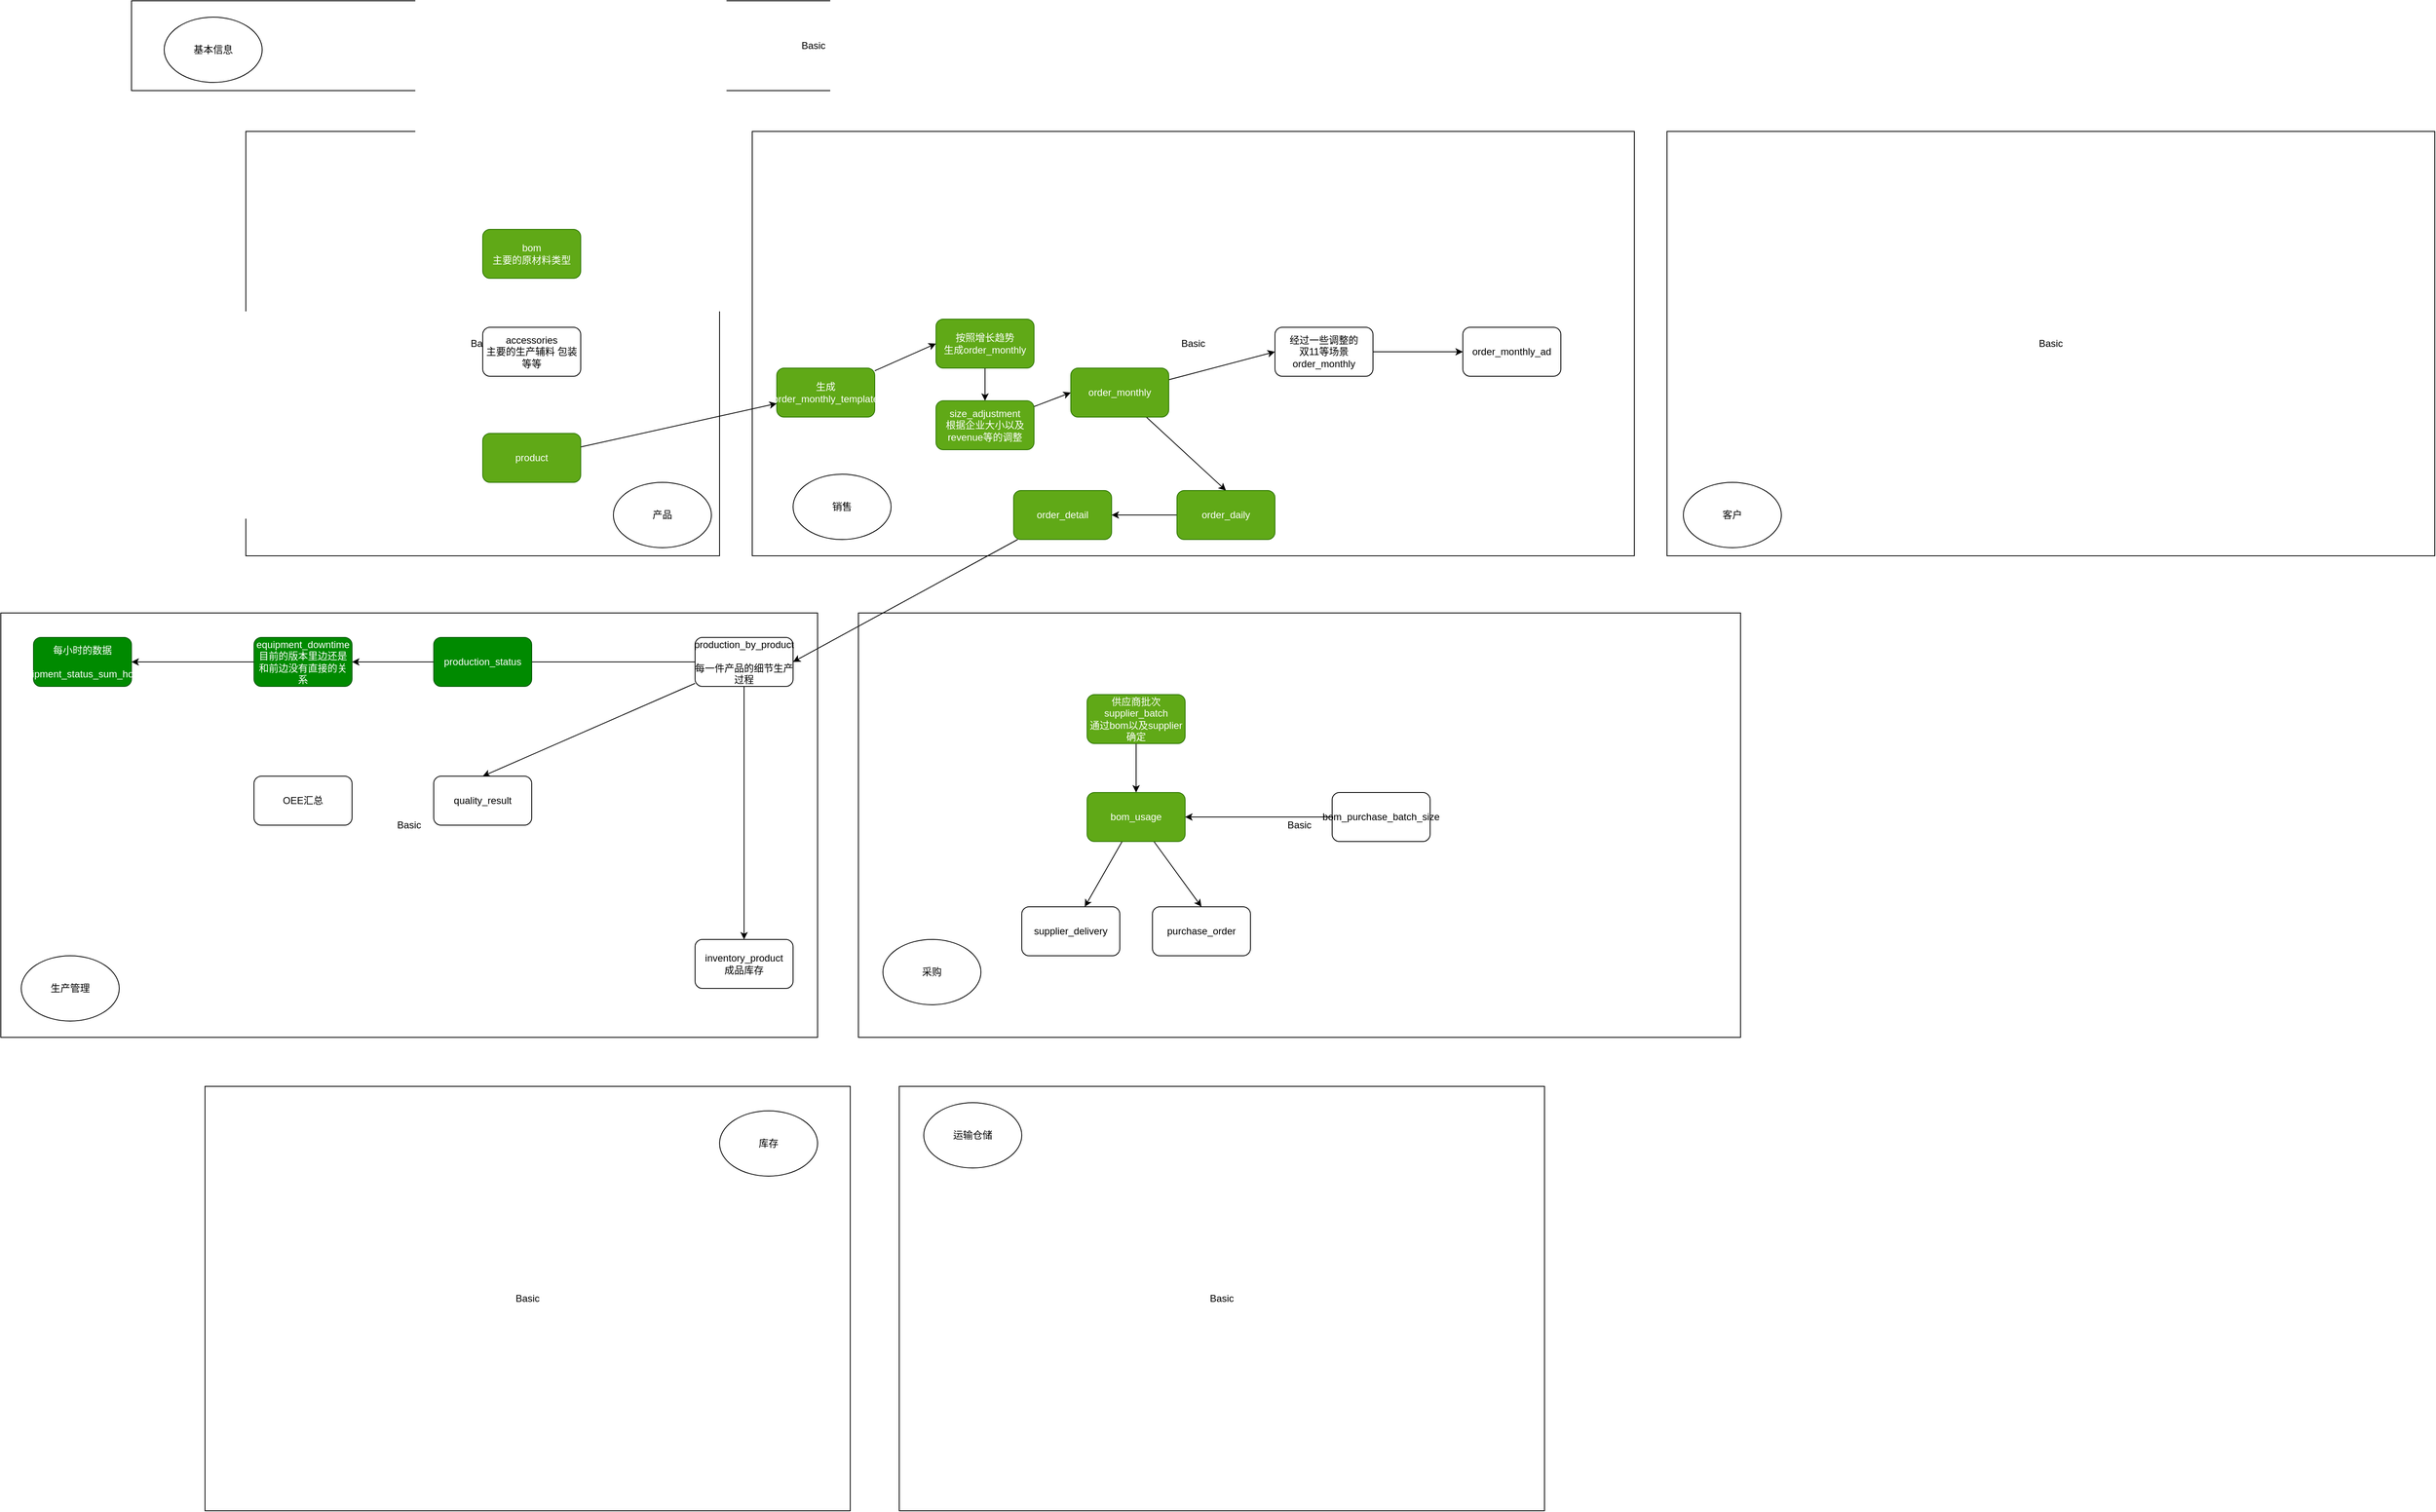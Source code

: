 <mxfile>
    <diagram id="VvcDA4hE2L22VD2zeNjT" name="Page-1">
        <mxGraphModel dx="3668" dy="2323" grid="1" gridSize="10" guides="1" tooltips="1" connect="1" arrows="1" fold="1" page="1" pageScale="1" pageWidth="850" pageHeight="1100" math="0" shadow="0">
            <root>
                <mxCell id="0"/>
                <mxCell id="1" parent="0"/>
                <mxCell id="62" value="Basic" style="rounded=0;whiteSpace=wrap;html=1;" vertex="1" parent="1">
                    <mxGeometry x="480" y="600" width="1080" height="520" as="geometry"/>
                </mxCell>
                <mxCell id="59" value="Basic" style="rounded=0;whiteSpace=wrap;html=1;" vertex="1" parent="1">
                    <mxGeometry x="-570" y="600" width="1000" height="520" as="geometry"/>
                </mxCell>
                <mxCell id="58" value="Basic" style="rounded=0;whiteSpace=wrap;html=1;" vertex="1" parent="1">
                    <mxGeometry x="350" y="10" width="1080" height="520" as="geometry"/>
                </mxCell>
                <mxCell id="55" value="Basic" style="rounded=0;whiteSpace=wrap;html=1;" vertex="1" parent="1">
                    <mxGeometry x="-270" y="10" width="580" height="520" as="geometry"/>
                </mxCell>
                <mxCell id="54" value="Basic" style="rounded=0;whiteSpace=wrap;html=1;" vertex="1" parent="1">
                    <mxGeometry x="-410" y="-150" width="1670" height="110" as="geometry"/>
                </mxCell>
                <mxCell id="22" style="edgeStyle=none;html=1;entryX=0;entryY=0.5;entryDx=0;entryDy=0;" parent="1" source="7" target="21" edge="1">
                    <mxGeometry relative="1" as="geometry"/>
                </mxCell>
                <mxCell id="7" value="生成&lt;br&gt;order_monthly_template" style="rounded=1;whiteSpace=wrap;html=1;fillColor=#60a917;fontColor=#ffffff;strokeColor=#2D7600;" parent="1" vertex="1">
                    <mxGeometry x="380" y="300" width="120" height="60" as="geometry"/>
                </mxCell>
                <mxCell id="20" style="edgeStyle=none;html=1;" parent="1" source="8" target="7" edge="1">
                    <mxGeometry relative="1" as="geometry"/>
                </mxCell>
                <mxCell id="8" value="product" style="rounded=1;whiteSpace=wrap;html=1;fillColor=#60a917;fontColor=#ffffff;strokeColor=#2D7600;" parent="1" vertex="1">
                    <mxGeometry x="20" y="380" width="120" height="60" as="geometry"/>
                </mxCell>
                <mxCell id="24" style="edgeStyle=none;html=1;entryX=0;entryY=0.5;entryDx=0;entryDy=0;" parent="1" source="9" target="10" edge="1">
                    <mxGeometry relative="1" as="geometry"/>
                </mxCell>
                <mxCell id="9" value="size_adjustment&lt;br&gt;根据企业大小以及revenue等的调整" style="rounded=1;whiteSpace=wrap;html=1;fillColor=#60a917;fontColor=#ffffff;strokeColor=#2D7600;" parent="1" vertex="1">
                    <mxGeometry x="575" y="340" width="120" height="60" as="geometry"/>
                </mxCell>
                <mxCell id="44" style="edgeStyle=none;html=1;entryX=0.5;entryY=0;entryDx=0;entryDy=0;" parent="1" source="10" target="16" edge="1">
                    <mxGeometry relative="1" as="geometry"/>
                </mxCell>
                <mxCell id="45" style="edgeStyle=none;html=1;entryX=0;entryY=0.5;entryDx=0;entryDy=0;" parent="1" source="10" target="15" edge="1">
                    <mxGeometry relative="1" as="geometry"/>
                </mxCell>
                <mxCell id="10" value="order_monthly" style="rounded=1;whiteSpace=wrap;html=1;fillColor=#60a917;fontColor=#ffffff;strokeColor=#2D7600;" parent="1" vertex="1">
                    <mxGeometry x="740" y="300" width="120" height="60" as="geometry"/>
                </mxCell>
                <mxCell id="26" style="edgeStyle=none;html=1;entryX=1;entryY=0.5;entryDx=0;entryDy=0;" parent="1" source="11" target="12" edge="1">
                    <mxGeometry relative="1" as="geometry"/>
                </mxCell>
                <mxCell id="11" value="order_detail" style="rounded=1;whiteSpace=wrap;html=1;fillColor=#60a917;fontColor=#ffffff;strokeColor=#2D7600;" parent="1" vertex="1">
                    <mxGeometry x="670" y="450" width="120" height="60" as="geometry"/>
                </mxCell>
                <mxCell id="27" style="edgeStyle=none;html=1;entryX=1;entryY=0.5;entryDx=0;entryDy=0;startArrow=none;" parent="1" source="50" target="18" edge="1">
                    <mxGeometry relative="1" as="geometry"/>
                </mxCell>
                <mxCell id="28" style="edgeStyle=none;html=1;entryX=0.5;entryY=0;entryDx=0;entryDy=0;" parent="1" source="12" target="19" edge="1">
                    <mxGeometry relative="1" as="geometry"/>
                </mxCell>
                <mxCell id="30" style="edgeStyle=none;html=1;entryX=0.5;entryY=0;entryDx=0;entryDy=0;" parent="1" source="12" target="13" edge="1">
                    <mxGeometry relative="1" as="geometry"/>
                </mxCell>
                <mxCell id="12" value="production_by_product&lt;br&gt;&lt;br&gt;每一件产品的细节生产过程" style="rounded=1;whiteSpace=wrap;html=1;" parent="1" vertex="1">
                    <mxGeometry x="280" y="630" width="120" height="60" as="geometry"/>
                </mxCell>
                <mxCell id="13" value="inventory_product&lt;br&gt;成品库存" style="rounded=1;whiteSpace=wrap;html=1;" parent="1" vertex="1">
                    <mxGeometry x="280" y="1000" width="120" height="60" as="geometry"/>
                </mxCell>
                <mxCell id="14" value="order_monthly_ad" style="rounded=1;whiteSpace=wrap;html=1;" parent="1" vertex="1">
                    <mxGeometry x="1220" y="250" width="120" height="60" as="geometry"/>
                </mxCell>
                <mxCell id="46" style="edgeStyle=none;html=1;entryX=0;entryY=0.5;entryDx=0;entryDy=0;" parent="1" source="15" target="14" edge="1">
                    <mxGeometry relative="1" as="geometry">
                        <mxPoint x="1200" y="280" as="targetPoint"/>
                    </mxGeometry>
                </mxCell>
                <mxCell id="15" value="经过一些调整的&lt;br&gt;双11等场景&lt;br&gt;order_monthly" style="rounded=1;whiteSpace=wrap;html=1;" parent="1" vertex="1">
                    <mxGeometry x="990" y="250" width="120" height="60" as="geometry"/>
                </mxCell>
                <mxCell id="47" style="edgeStyle=none;html=1;entryX=1;entryY=0.5;entryDx=0;entryDy=0;" parent="1" source="16" target="11" edge="1">
                    <mxGeometry relative="1" as="geometry"/>
                </mxCell>
                <mxCell id="16" value="order_daily" style="rounded=1;whiteSpace=wrap;html=1;fillColor=#60a917;fontColor=#ffffff;strokeColor=#2D7600;" parent="1" vertex="1">
                    <mxGeometry x="870" y="450" width="120" height="60" as="geometry"/>
                </mxCell>
                <mxCell id="17" value="accessories&lt;br&gt;主要的生产辅料 包装等等" style="rounded=1;whiteSpace=wrap;html=1;" parent="1" vertex="1">
                    <mxGeometry x="20" y="250" width="120" height="60" as="geometry"/>
                </mxCell>
                <mxCell id="32" style="edgeStyle=none;html=1;entryX=1;entryY=0.5;entryDx=0;entryDy=0;" parent="1" source="18" target="31" edge="1">
                    <mxGeometry relative="1" as="geometry"/>
                </mxCell>
                <mxCell id="18" value="equipment_downtime&lt;br&gt;目前的版本里边还是和前边没有直接的关系" style="rounded=1;whiteSpace=wrap;html=1;fillColor=#008a00;fontColor=#ffffff;strokeColor=#005700;" parent="1" vertex="1">
                    <mxGeometry x="-260" y="630" width="120" height="60" as="geometry"/>
                </mxCell>
                <mxCell id="19" value="quality_result" style="rounded=1;whiteSpace=wrap;html=1;" parent="1" vertex="1">
                    <mxGeometry x="-40" y="800" width="120" height="60" as="geometry"/>
                </mxCell>
                <mxCell id="23" style="edgeStyle=none;html=1;entryX=0.5;entryY=0;entryDx=0;entryDy=0;" parent="1" source="21" target="9" edge="1">
                    <mxGeometry relative="1" as="geometry"/>
                </mxCell>
                <mxCell id="21" value="按照增长趋势&lt;br&gt;生成order_monthly" style="rounded=1;whiteSpace=wrap;html=1;fillColor=#60a917;fontColor=#ffffff;strokeColor=#2D7600;" parent="1" vertex="1">
                    <mxGeometry x="575" y="240" width="120" height="60" as="geometry"/>
                </mxCell>
                <mxCell id="29" value="bom&lt;br&gt;主要的原材料类型" style="rounded=1;whiteSpace=wrap;html=1;fillColor=#60a917;fontColor=#ffffff;strokeColor=#2D7600;" parent="1" vertex="1">
                    <mxGeometry x="20" y="130" width="120" height="60" as="geometry"/>
                </mxCell>
                <mxCell id="31" value="每小时的数据&lt;br&gt;&lt;br&gt;equipment_status_sum_hourly" style="rounded=1;whiteSpace=wrap;html=1;fillColor=#008a00;fontColor=#ffffff;strokeColor=#005700;" parent="1" vertex="1">
                    <mxGeometry x="-530" y="630" width="120" height="60" as="geometry"/>
                </mxCell>
                <mxCell id="36" value="" style="edgeStyle=none;html=1;" parent="1" source="34" target="37" edge="1">
                    <mxGeometry relative="1" as="geometry"/>
                </mxCell>
                <mxCell id="34" value="供应商批次&lt;br&gt;supplier_batch&lt;br&gt;通过bom以及supplier确定" style="rounded=1;whiteSpace=wrap;html=1;fillColor=#60a917;fontColor=#ffffff;strokeColor=#2D7600;" parent="1" vertex="1">
                    <mxGeometry x="760" y="700" width="120" height="60" as="geometry"/>
                </mxCell>
                <mxCell id="35" value="supplier_delivery" style="rounded=1;whiteSpace=wrap;html=1;" parent="1" vertex="1">
                    <mxGeometry x="680" y="960" width="120" height="60" as="geometry"/>
                </mxCell>
                <mxCell id="40" value="" style="edgeStyle=none;html=1;" parent="1" source="37" target="35" edge="1">
                    <mxGeometry relative="1" as="geometry"/>
                </mxCell>
                <mxCell id="42" style="edgeStyle=none;html=1;entryX=0.5;entryY=0;entryDx=0;entryDy=0;" parent="1" source="37" target="41" edge="1">
                    <mxGeometry relative="1" as="geometry"/>
                </mxCell>
                <mxCell id="37" value="bom_usage" style="rounded=1;whiteSpace=wrap;html=1;fillColor=#60a917;fontColor=#ffffff;strokeColor=#2D7600;" parent="1" vertex="1">
                    <mxGeometry x="760" y="820" width="120" height="60" as="geometry"/>
                </mxCell>
                <mxCell id="41" value="purchase_order" style="rounded=1;whiteSpace=wrap;html=1;" parent="1" vertex="1">
                    <mxGeometry x="840" y="960" width="120" height="60" as="geometry"/>
                </mxCell>
                <mxCell id="49" style="edgeStyle=none;html=1;entryX=1;entryY=0.5;entryDx=0;entryDy=0;" parent="1" source="48" target="37" edge="1">
                    <mxGeometry relative="1" as="geometry"/>
                </mxCell>
                <mxCell id="48" value="bom_purchase_batch_size" style="rounded=1;whiteSpace=wrap;html=1;" parent="1" vertex="1">
                    <mxGeometry x="1060" y="820" width="120" height="60" as="geometry"/>
                </mxCell>
                <mxCell id="51" value="" style="edgeStyle=none;html=1;entryX=1;entryY=0.5;entryDx=0;entryDy=0;endArrow=none;" parent="1" source="12" target="50" edge="1">
                    <mxGeometry relative="1" as="geometry">
                        <mxPoint x="280" y="660.0" as="sourcePoint"/>
                        <mxPoint x="-140" y="660.0" as="targetPoint"/>
                    </mxGeometry>
                </mxCell>
                <mxCell id="50" value="production_status" style="rounded=1;whiteSpace=wrap;html=1;fillColor=#008a00;fontColor=#ffffff;strokeColor=#005700;" parent="1" vertex="1">
                    <mxGeometry x="-40" y="630" width="120" height="60" as="geometry"/>
                </mxCell>
                <mxCell id="52" value="生产管理" style="ellipse;whiteSpace=wrap;html=1;" parent="1" vertex="1">
                    <mxGeometry x="-545" y="1020" width="120" height="80" as="geometry"/>
                </mxCell>
                <mxCell id="53" value="OEE汇总" style="rounded=1;whiteSpace=wrap;html=1;" vertex="1" parent="1">
                    <mxGeometry x="-260" y="800" width="120" height="60" as="geometry"/>
                </mxCell>
                <mxCell id="60" value="产品" style="ellipse;whiteSpace=wrap;html=1;" vertex="1" parent="1">
                    <mxGeometry x="180" y="440" width="120" height="80" as="geometry"/>
                </mxCell>
                <mxCell id="61" value="基本信息" style="ellipse;whiteSpace=wrap;html=1;" vertex="1" parent="1">
                    <mxGeometry x="-370" y="-130" width="120" height="80" as="geometry"/>
                </mxCell>
                <mxCell id="63" value="销售" style="ellipse;whiteSpace=wrap;html=1;" vertex="1" parent="1">
                    <mxGeometry x="400" y="430" width="120" height="80" as="geometry"/>
                </mxCell>
                <mxCell id="64" value="采购" style="ellipse;whiteSpace=wrap;html=1;" vertex="1" parent="1">
                    <mxGeometry x="510" y="1000" width="120" height="80" as="geometry"/>
                </mxCell>
                <mxCell id="65" value="Basic" style="rounded=0;whiteSpace=wrap;html=1;" vertex="1" parent="1">
                    <mxGeometry x="1470" y="10" width="940" height="520" as="geometry"/>
                </mxCell>
                <mxCell id="66" value="客户" style="ellipse;whiteSpace=wrap;html=1;" vertex="1" parent="1">
                    <mxGeometry x="1490" y="440" width="120" height="80" as="geometry"/>
                </mxCell>
                <mxCell id="67" value="Basic" style="rounded=0;whiteSpace=wrap;html=1;" vertex="1" parent="1">
                    <mxGeometry x="-320" y="1180" width="790" height="520" as="geometry"/>
                </mxCell>
                <mxCell id="68" value="Basic" style="rounded=0;whiteSpace=wrap;html=1;" vertex="1" parent="1">
                    <mxGeometry x="530" y="1180" width="790" height="520" as="geometry"/>
                </mxCell>
                <mxCell id="69" value="库存" style="ellipse;whiteSpace=wrap;html=1;" vertex="1" parent="1">
                    <mxGeometry x="310" y="1210" width="120" height="80" as="geometry"/>
                </mxCell>
                <mxCell id="70" value="运输仓储" style="ellipse;whiteSpace=wrap;html=1;" vertex="1" parent="1">
                    <mxGeometry x="560" y="1200" width="120" height="80" as="geometry"/>
                </mxCell>
            </root>
        </mxGraphModel>
    </diagram>
</mxfile>